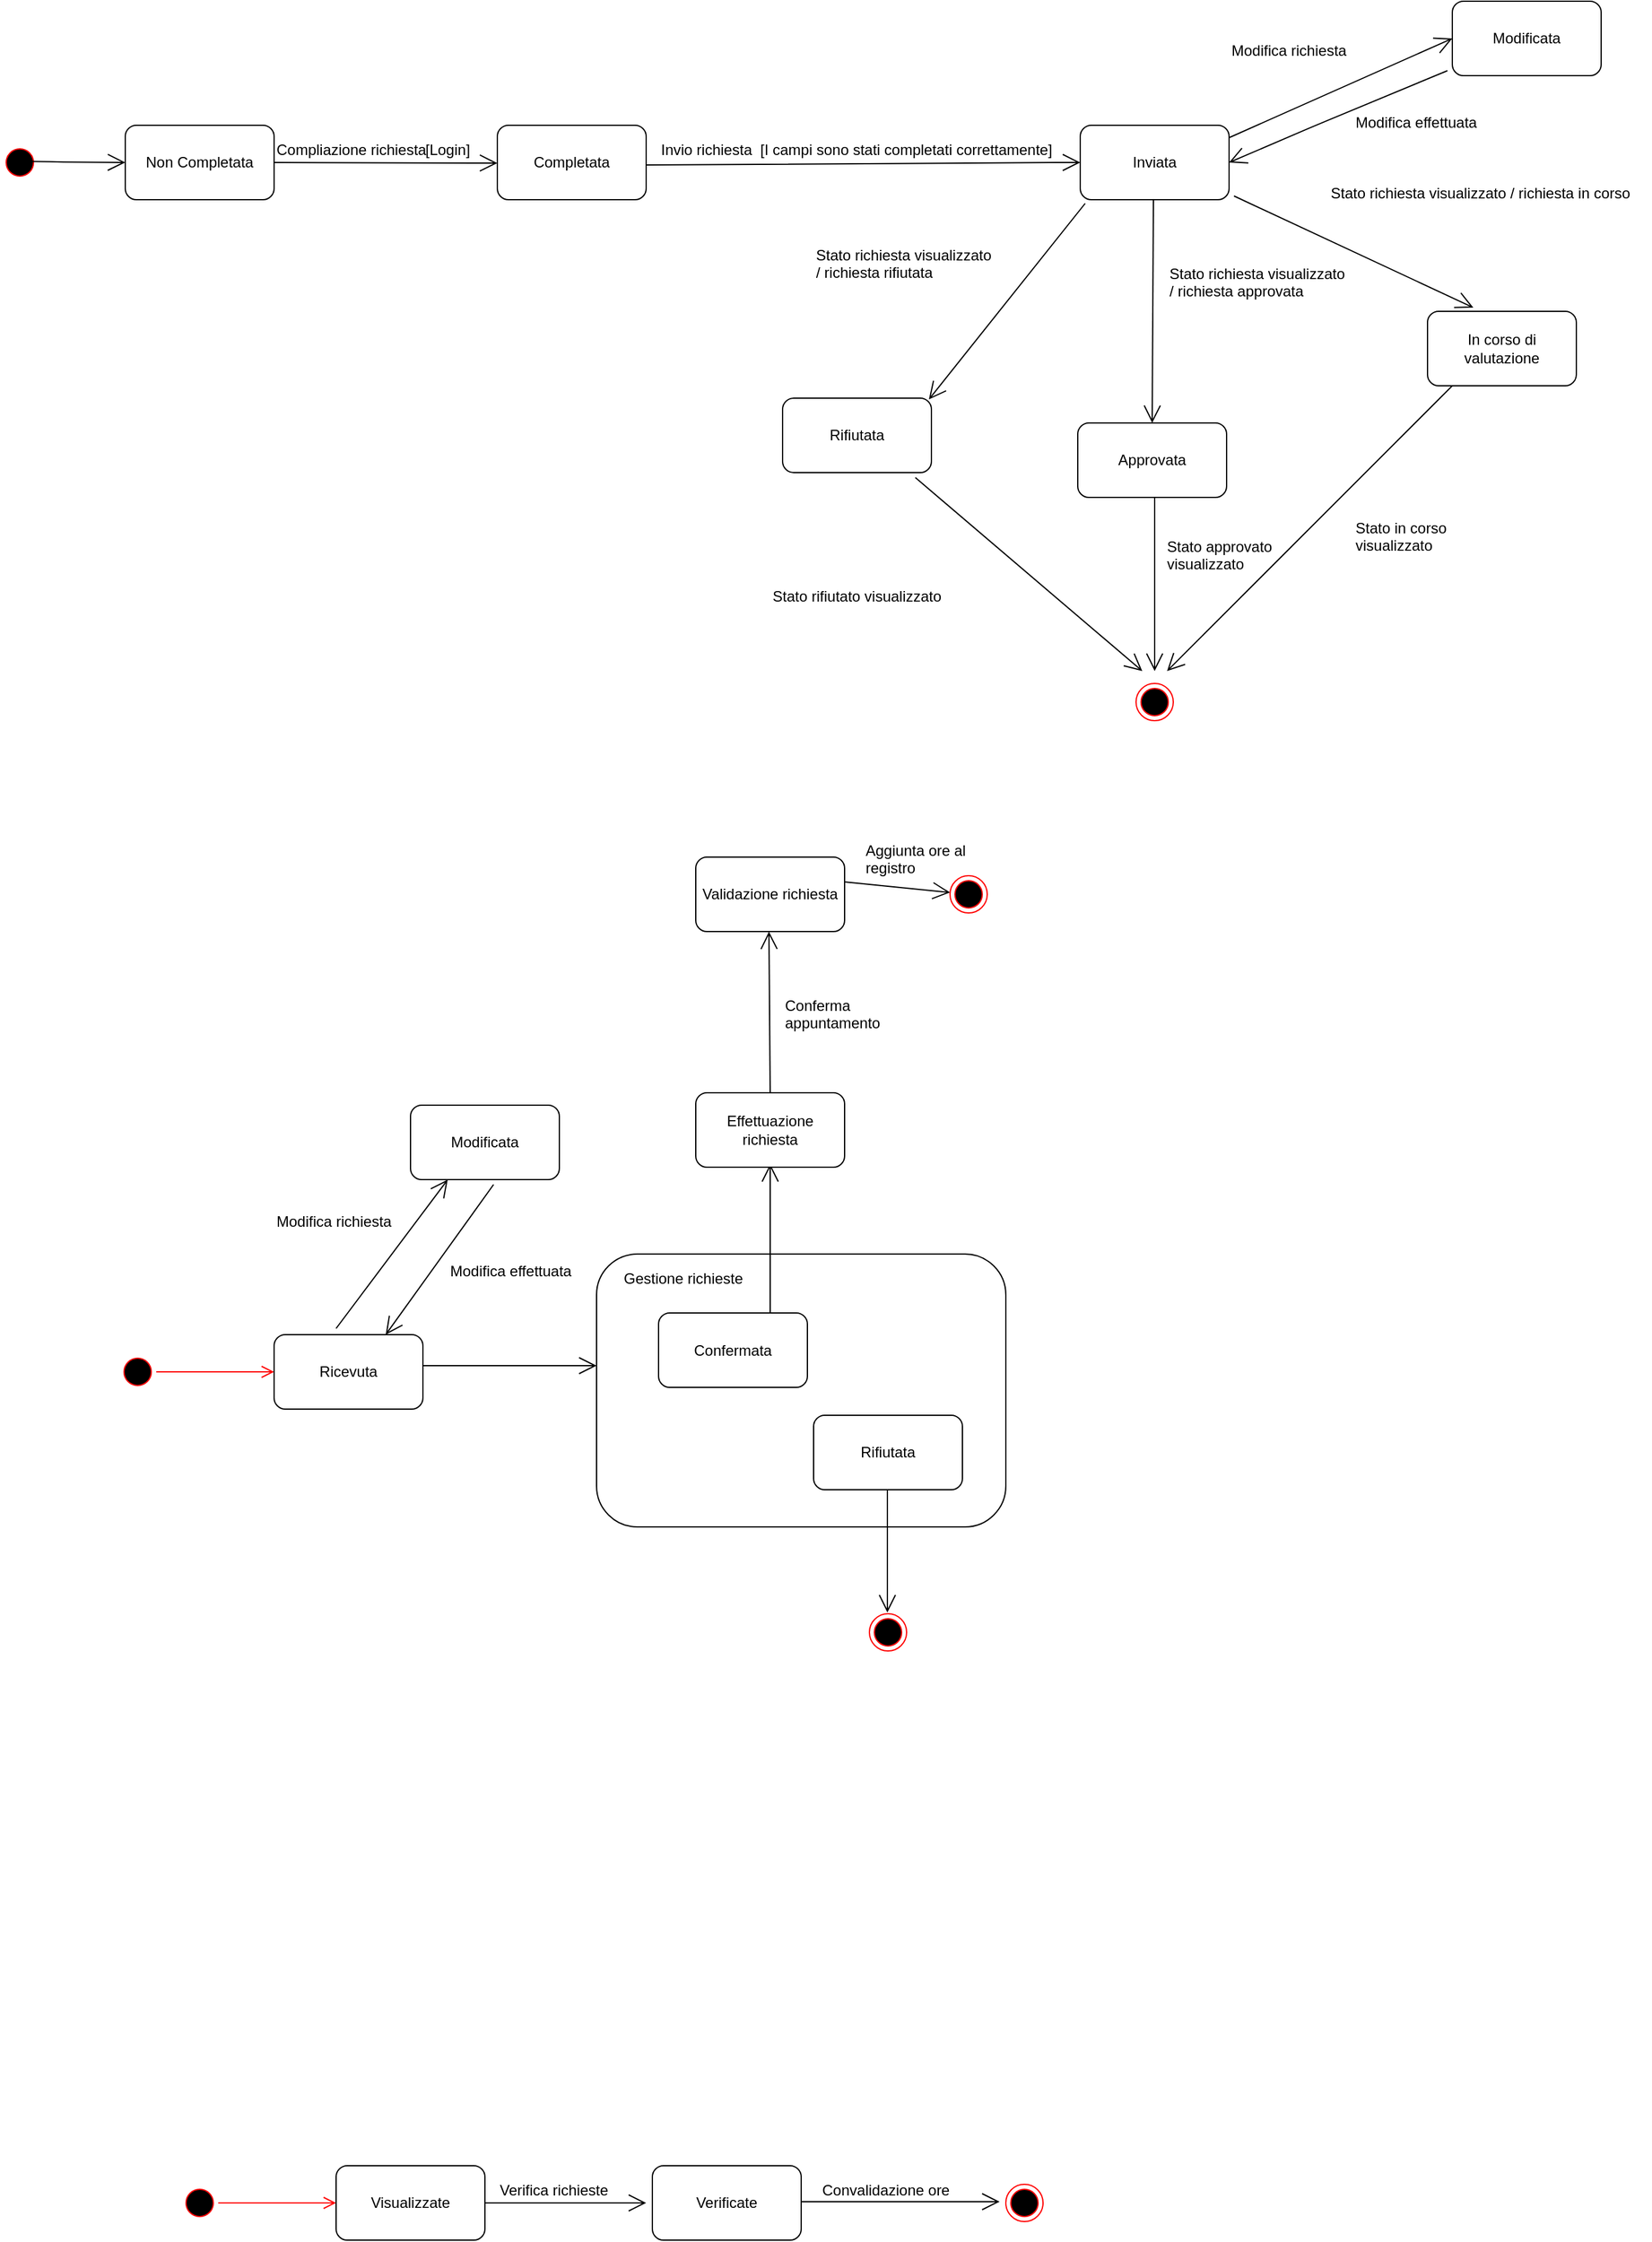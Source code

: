 <mxfile version="12.2.6" type="device" pages="2"><diagram id="lEeCsazOKNLmQiTb0Eu1" name="Page-1"><mxGraphModel dx="1108" dy="450" grid="1" gridSize="10" guides="1" tooltips="1" connect="1" arrows="1" fold="1" page="1" pageScale="1" pageWidth="1920" pageHeight="1200" math="0" shadow="0"><root><mxCell id="0"/><mxCell id="1" parent="0"/><mxCell id="2ZPmjZUIpFZ26d4CHUz2-1" value="" style="ellipse;html=1;shape=startState;fillColor=#000000;strokeColor=#ff0000;" vertex="1" parent="1"><mxGeometry x="30" y="615" width="30" height="30" as="geometry"/></mxCell><mxCell id="2ZPmjZUIpFZ26d4CHUz2-5" value="Non Completata" style="rounded=1;whiteSpace=wrap;html=1;" vertex="1" parent="1"><mxGeometry x="130" y="600" width="120" height="60" as="geometry"/></mxCell><mxCell id="2ZPmjZUIpFZ26d4CHUz2-7" value="Inviata" style="rounded=1;whiteSpace=wrap;html=1;" vertex="1" parent="1"><mxGeometry x="900" y="600" width="120" height="60" as="geometry"/></mxCell><mxCell id="2ZPmjZUIpFZ26d4CHUz2-11" value="Compliazione richiesta" style="text;html=1;resizable=0;points=[];autosize=1;align=left;verticalAlign=top;spacingTop=-4;" vertex="1" parent="1"><mxGeometry x="250" y="610" width="140" height="20" as="geometry"/></mxCell><mxCell id="2ZPmjZUIpFZ26d4CHUz2-14" value="[Login]" style="text;html=1;resizable=0;points=[];autosize=1;align=left;verticalAlign=top;spacingTop=-4;" vertex="1" parent="1"><mxGeometry x="370" y="610" width="50" height="20" as="geometry"/></mxCell><mxCell id="2ZPmjZUIpFZ26d4CHUz2-15" value="Completata" style="rounded=1;whiteSpace=wrap;html=1;" vertex="1" parent="1"><mxGeometry x="430" y="600" width="120" height="60" as="geometry"/></mxCell><mxCell id="2ZPmjZUIpFZ26d4CHUz2-17" value="Invio richiesta" style="text;html=1;resizable=0;points=[];autosize=1;align=left;verticalAlign=top;spacingTop=-4;rotation=0;" vertex="1" parent="1"><mxGeometry x="560" y="610" width="90" height="20" as="geometry"/></mxCell><mxCell id="2ZPmjZUIpFZ26d4CHUz2-18" value="[I campi sono stati completati correttamente]" style="text;html=1;resizable=0;points=[];autosize=1;align=left;verticalAlign=top;spacingTop=-4;rotation=0;" vertex="1" parent="1"><mxGeometry x="640" y="610" width="250" height="20" as="geometry"/></mxCell><mxCell id="2ZPmjZUIpFZ26d4CHUz2-23" value="Stato richiesta visualizzato / richiesta in corso" style="text;html=1;resizable=0;points=[];autosize=1;align=left;verticalAlign=top;spacingTop=-4;rotation=0;" vertex="1" parent="1"><mxGeometry x="1100" y="645" width="260" height="20" as="geometry"/></mxCell><mxCell id="2ZPmjZUIpFZ26d4CHUz2-25" value="Stato richiesta visualizzato &lt;br&gt;/ richiesta approvata" style="text;html=1;resizable=0;points=[];autosize=1;align=left;verticalAlign=top;spacingTop=-4;" vertex="1" parent="1"><mxGeometry x="970" y="710" width="160" height="30" as="geometry"/></mxCell><mxCell id="2ZPmjZUIpFZ26d4CHUz2-28" value="Stato richiesta visualizzato &lt;br&gt;/ richiesta rifiutata" style="text;html=1;resizable=0;points=[];autosize=1;align=left;verticalAlign=top;spacingTop=-4;" vertex="1" parent="1"><mxGeometry x="685" y="695" width="160" height="30" as="geometry"/></mxCell><mxCell id="2ZPmjZUIpFZ26d4CHUz2-29" value="Rifiutata" style="rounded=1;whiteSpace=wrap;html=1;" vertex="1" parent="1"><mxGeometry x="660" y="820" width="120" height="60" as="geometry"/></mxCell><mxCell id="2ZPmjZUIpFZ26d4CHUz2-30" value="Approvata" style="rounded=1;whiteSpace=wrap;html=1;" vertex="1" parent="1"><mxGeometry x="898" y="840" width="120" height="60" as="geometry"/></mxCell><mxCell id="2ZPmjZUIpFZ26d4CHUz2-31" value="In corso di valutazione" style="rounded=1;whiteSpace=wrap;html=1;" vertex="1" parent="1"><mxGeometry x="1180" y="750" width="120" height="60" as="geometry"/></mxCell><mxCell id="2ZPmjZUIpFZ26d4CHUz2-33" value="Stato rifiutato visualizzato" style="text;html=1;resizable=0;points=[];autosize=1;align=left;verticalAlign=top;spacingTop=-4;" vertex="1" parent="1"><mxGeometry x="650" y="970" width="150" height="20" as="geometry"/></mxCell><mxCell id="2ZPmjZUIpFZ26d4CHUz2-35" value="Stato approvato &lt;br&gt;visualizzato" style="text;html=1;resizable=0;points=[];autosize=1;align=left;verticalAlign=top;spacingTop=-4;" vertex="1" parent="1"><mxGeometry x="968" y="930" width="100" height="30" as="geometry"/></mxCell><mxCell id="2ZPmjZUIpFZ26d4CHUz2-36" value="Stato in corso&lt;br&gt;visualizzato" style="text;html=1;resizable=0;points=[];autosize=1;align=left;verticalAlign=top;spacingTop=-4;" vertex="1" parent="1"><mxGeometry x="1120" y="915" width="90" height="30" as="geometry"/></mxCell><mxCell id="2ZPmjZUIpFZ26d4CHUz2-38" value="" style="ellipse;html=1;shape=endState;fillColor=#000000;strokeColor=#ff0000;" vertex="1" parent="1"><mxGeometry x="945" y="1050" width="30" height="30" as="geometry"/></mxCell><mxCell id="2ZPmjZUIpFZ26d4CHUz2-42" value="" style="endArrow=open;endFill=1;endSize=12;html=1;" edge="1" parent="1"><mxGeometry width="160" relative="1" as="geometry"><mxPoint x="1020" y="610" as="sourcePoint"/><mxPoint x="1200" y="530" as="targetPoint"/></mxGeometry></mxCell><mxCell id="2ZPmjZUIpFZ26d4CHUz2-43" value="Modificata" style="rounded=1;whiteSpace=wrap;html=1;" vertex="1" parent="1"><mxGeometry x="1200" y="500" width="120" height="60" as="geometry"/></mxCell><mxCell id="2ZPmjZUIpFZ26d4CHUz2-44" value="Modifica richiesta" style="text;html=1;resizable=0;points=[];autosize=1;align=left;verticalAlign=top;spacingTop=-4;rotation=0;" vertex="1" parent="1"><mxGeometry x="1020" y="530" width="110" height="20" as="geometry"/></mxCell><mxCell id="2ZPmjZUIpFZ26d4CHUz2-46" value="" style="endArrow=open;endFill=1;endSize=12;html=1;exitX=-0.033;exitY=0.933;exitDx=0;exitDy=0;exitPerimeter=0;entryX=1;entryY=0.5;entryDx=0;entryDy=0;" edge="1" parent="1" source="2ZPmjZUIpFZ26d4CHUz2-43" target="2ZPmjZUIpFZ26d4CHUz2-7"><mxGeometry width="160" relative="1" as="geometry"><mxPoint x="1130" y="590" as="sourcePoint"/><mxPoint x="1040" y="630" as="targetPoint"/><Array as="points"><mxPoint x="1090" y="600"/></Array></mxGeometry></mxCell><mxCell id="2ZPmjZUIpFZ26d4CHUz2-47" value="Modifica effettuata" style="text;html=1;resizable=0;points=[];autosize=1;align=left;verticalAlign=top;spacingTop=-4;" vertex="1" parent="1"><mxGeometry x="1120" y="587.5" width="110" height="20" as="geometry"/></mxCell><mxCell id="2ZPmjZUIpFZ26d4CHUz2-51" value="" style="endArrow=open;endFill=1;endSize=12;html=1;entryX=0;entryY=0.5;entryDx=0;entryDy=0;" edge="1" parent="1" target="2ZPmjZUIpFZ26d4CHUz2-5"><mxGeometry width="160" relative="1" as="geometry"><mxPoint x="45" y="629" as="sourcePoint"/><mxPoint x="105" y="629" as="targetPoint"/><Array as="points"><mxPoint x="70" y="629.5"/></Array></mxGeometry></mxCell><mxCell id="2ZPmjZUIpFZ26d4CHUz2-52" value="" style="endArrow=open;endFill=1;endSize=12;html=1;" edge="1" parent="1"><mxGeometry width="160" relative="1" as="geometry"><mxPoint x="250" y="630" as="sourcePoint"/><mxPoint x="430" y="630.5" as="targetPoint"/></mxGeometry></mxCell><mxCell id="2ZPmjZUIpFZ26d4CHUz2-53" value="" style="endArrow=open;endFill=1;endSize=12;html=1;entryX=0;entryY=0.5;entryDx=0;entryDy=0;" edge="1" parent="1" target="2ZPmjZUIpFZ26d4CHUz2-7"><mxGeometry width="160" relative="1" as="geometry"><mxPoint x="550" y="632" as="sourcePoint"/><mxPoint x="710" y="632" as="targetPoint"/><Array as="points"><mxPoint x="890" y="630"/></Array></mxGeometry></mxCell><mxCell id="2ZPmjZUIpFZ26d4CHUz2-54" value="" style="endArrow=open;endFill=1;endSize=12;html=1;entryX=0.983;entryY=0.017;entryDx=0;entryDy=0;entryPerimeter=0;exitX=0.033;exitY=1.05;exitDx=0;exitDy=0;exitPerimeter=0;" edge="1" parent="1" source="2ZPmjZUIpFZ26d4CHUz2-7" target="2ZPmjZUIpFZ26d4CHUz2-29"><mxGeometry width="160" relative="1" as="geometry"><mxPoint x="890" y="720" as="sourcePoint"/><mxPoint x="830" y="860" as="targetPoint"/></mxGeometry></mxCell><mxCell id="2ZPmjZUIpFZ26d4CHUz2-57" value="" style="endArrow=open;endFill=1;endSize=12;html=1;entryX=0.5;entryY=0;entryDx=0;entryDy=0;" edge="1" parent="1" target="2ZPmjZUIpFZ26d4CHUz2-30"><mxGeometry width="160" relative="1" as="geometry"><mxPoint x="959" y="660" as="sourcePoint"/><mxPoint x="959" y="770" as="targetPoint"/></mxGeometry></mxCell><mxCell id="2ZPmjZUIpFZ26d4CHUz2-58" value="" style="endArrow=open;endFill=1;endSize=12;html=1;entryX=0.308;entryY=-0.05;entryDx=0;entryDy=0;entryPerimeter=0;exitX=1.033;exitY=0.95;exitDx=0;exitDy=0;exitPerimeter=0;" edge="1" parent="1" source="2ZPmjZUIpFZ26d4CHUz2-7" target="2ZPmjZUIpFZ26d4CHUz2-31"><mxGeometry width="160" relative="1" as="geometry"><mxPoint x="1060" y="687" as="sourcePoint"/><mxPoint x="1220" y="687" as="targetPoint"/></mxGeometry></mxCell><mxCell id="2ZPmjZUIpFZ26d4CHUz2-59" value="" style="endArrow=open;endFill=1;endSize=12;html=1;" edge="1" parent="1"><mxGeometry width="160" relative="1" as="geometry"><mxPoint x="1200" y="810" as="sourcePoint"/><mxPoint x="970" y="1040" as="targetPoint"/></mxGeometry></mxCell><mxCell id="2ZPmjZUIpFZ26d4CHUz2-60" value="" style="endArrow=open;endFill=1;endSize=12;html=1;exitX=0.892;exitY=1.067;exitDx=0;exitDy=0;exitPerimeter=0;" edge="1" parent="1" source="2ZPmjZUIpFZ26d4CHUz2-29"><mxGeometry width="160" relative="1" as="geometry"><mxPoint x="705" y="890" as="sourcePoint"/><mxPoint x="950" y="1040" as="targetPoint"/></mxGeometry></mxCell><mxCell id="2ZPmjZUIpFZ26d4CHUz2-61" value="" style="endArrow=open;endFill=1;endSize=12;html=1;" edge="1" parent="1"><mxGeometry width="160" relative="1" as="geometry"><mxPoint x="960" y="900" as="sourcePoint"/><mxPoint x="960" y="1040" as="targetPoint"/></mxGeometry></mxCell><mxCell id="2ZPmjZUIpFZ26d4CHUz2-63" value="" style="ellipse;html=1;shape=startState;fillColor=#000000;strokeColor=#ff0000;" vertex="1" parent="1"><mxGeometry x="125" y="1590" width="30" height="30" as="geometry"/></mxCell><mxCell id="2ZPmjZUIpFZ26d4CHUz2-64" value="" style="edgeStyle=orthogonalEdgeStyle;html=1;verticalAlign=bottom;endArrow=open;endSize=8;strokeColor=#ff0000;" edge="1" source="2ZPmjZUIpFZ26d4CHUz2-63" parent="1"><mxGeometry relative="1" as="geometry"><mxPoint x="250" y="1605" as="targetPoint"/></mxGeometry></mxCell><mxCell id="2ZPmjZUIpFZ26d4CHUz2-65" value="Ricevuta" style="rounded=1;whiteSpace=wrap;html=1;" vertex="1" parent="1"><mxGeometry x="250" y="1575" width="120" height="60" as="geometry"/></mxCell><mxCell id="2ZPmjZUIpFZ26d4CHUz2-66" value="" style="endArrow=open;endFill=1;endSize=12;html=1;" edge="1" parent="1"><mxGeometry width="160" relative="1" as="geometry"><mxPoint x="370" y="1600" as="sourcePoint"/><mxPoint x="510" y="1600" as="targetPoint"/></mxGeometry></mxCell><mxCell id="2ZPmjZUIpFZ26d4CHUz2-68" value="Confermata" style="rounded=1;whiteSpace=wrap;html=1;" vertex="1" parent="1"><mxGeometry x="565" y="1560" width="120" height="60" as="geometry"/></mxCell><mxCell id="2ZPmjZUIpFZ26d4CHUz2-69" value="Rifiutata" style="rounded=1;whiteSpace=wrap;html=1;" vertex="1" parent="1"><mxGeometry x="675" y="1635" width="120" height="60" as="geometry"/></mxCell><mxCell id="2ZPmjZUIpFZ26d4CHUz2-71" value="Modificata" style="rounded=1;whiteSpace=wrap;html=1;" vertex="1" parent="1"><mxGeometry x="540" y="1575" width="120" height="60" as="geometry"/></mxCell><mxCell id="2ZPmjZUIpFZ26d4CHUz2-73" value="" style="rounded=1;whiteSpace=wrap;html=1;" vertex="1" parent="1"><mxGeometry x="510" y="1510" width="330" height="220" as="geometry"/></mxCell><mxCell id="2ZPmjZUIpFZ26d4CHUz2-74" value="Gestione richieste" style="text;html=1;resizable=0;points=[];autosize=1;align=left;verticalAlign=top;spacingTop=-4;" vertex="1" parent="1"><mxGeometry x="530" y="1520" width="110" height="20" as="geometry"/></mxCell><mxCell id="2ZPmjZUIpFZ26d4CHUz2-75" value="Confermata" style="rounded=1;whiteSpace=wrap;html=1;" vertex="1" parent="1"><mxGeometry x="560" y="1557.5" width="120" height="60" as="geometry"/></mxCell><mxCell id="2ZPmjZUIpFZ26d4CHUz2-76" value="Rifiutata" style="rounded=1;whiteSpace=wrap;html=1;" vertex="1" parent="1"><mxGeometry x="685" y="1640" width="120" height="60" as="geometry"/></mxCell><mxCell id="2ZPmjZUIpFZ26d4CHUz2-78" value="Modificata" style="rounded=1;whiteSpace=wrap;html=1;" vertex="1" parent="1"><mxGeometry x="360" y="1390" width="120" height="60" as="geometry"/></mxCell><mxCell id="2ZPmjZUIpFZ26d4CHUz2-80" value="" style="endArrow=open;endFill=1;endSize=12;html=1;entryX=0.25;entryY=1;entryDx=0;entryDy=0;" edge="1" parent="1" target="2ZPmjZUIpFZ26d4CHUz2-78"><mxGeometry width="160" relative="1" as="geometry"><mxPoint x="300" y="1570" as="sourcePoint"/><mxPoint x="360" y="1500" as="targetPoint"/></mxGeometry></mxCell><mxCell id="2ZPmjZUIpFZ26d4CHUz2-81" value="" style="endArrow=open;endFill=1;endSize=12;html=1;exitX=0.558;exitY=1.067;exitDx=0;exitDy=0;exitPerimeter=0;" edge="1" parent="1" source="2ZPmjZUIpFZ26d4CHUz2-78"><mxGeometry width="160" relative="1" as="geometry"><mxPoint x="370" y="1505" as="sourcePoint"/><mxPoint x="340" y="1575" as="targetPoint"/></mxGeometry></mxCell><mxCell id="2ZPmjZUIpFZ26d4CHUz2-83" value="" style="endArrow=open;endFill=1;endSize=12;html=1;" edge="1" parent="1"><mxGeometry width="160" relative="1" as="geometry"><mxPoint x="744.5" y="1700" as="sourcePoint"/><mxPoint x="744.5" y="1799" as="targetPoint"/></mxGeometry></mxCell><mxCell id="2ZPmjZUIpFZ26d4CHUz2-84" value="" style="ellipse;html=1;shape=endState;fillColor=#000000;strokeColor=#ff0000;" vertex="1" parent="1"><mxGeometry x="730" y="1800" width="30" height="30" as="geometry"/></mxCell><mxCell id="2ZPmjZUIpFZ26d4CHUz2-85" value="" style="endArrow=open;endFill=1;endSize=12;html=1;" edge="1" parent="1"><mxGeometry width="160" relative="1" as="geometry"><mxPoint x="650" y="1557.5" as="sourcePoint"/><mxPoint x="650" y="1437.5" as="targetPoint"/></mxGeometry></mxCell><mxCell id="2ZPmjZUIpFZ26d4CHUz2-86" value="Effettuazione&lt;br&gt;richiesta" style="rounded=1;whiteSpace=wrap;html=1;" vertex="1" parent="1"><mxGeometry x="590" y="1380" width="120" height="60" as="geometry"/></mxCell><mxCell id="2ZPmjZUIpFZ26d4CHUz2-88" value="" style="endArrow=open;endFill=1;endSize=12;html=1;exitX=0.5;exitY=0;exitDx=0;exitDy=0;" edge="1" parent="1" source="2ZPmjZUIpFZ26d4CHUz2-86"><mxGeometry width="160" relative="1" as="geometry"><mxPoint x="649" y="1360" as="sourcePoint"/><mxPoint x="649" y="1250" as="targetPoint"/></mxGeometry></mxCell><mxCell id="2ZPmjZUIpFZ26d4CHUz2-89" value="Validazione richiesta" style="rounded=1;whiteSpace=wrap;html=1;" vertex="1" parent="1"><mxGeometry x="590" y="1190" width="120" height="60" as="geometry"/></mxCell><mxCell id="2ZPmjZUIpFZ26d4CHUz2-91" value="" style="endArrow=open;endFill=1;endSize=12;html=1;" edge="1" parent="1" target="2ZPmjZUIpFZ26d4CHUz2-92"><mxGeometry width="160" relative="1" as="geometry"><mxPoint x="710" y="1210" as="sourcePoint"/><mxPoint x="810" y="1220" as="targetPoint"/></mxGeometry></mxCell><mxCell id="2ZPmjZUIpFZ26d4CHUz2-92" value="" style="ellipse;html=1;shape=endState;fillColor=#000000;strokeColor=#ff0000;" vertex="1" parent="1"><mxGeometry x="795" y="1205" width="30" height="30" as="geometry"/></mxCell><mxCell id="SHhW9aUoS6uHjp9jApc3-1" value="Modifica effettuata" style="text;html=1;" vertex="1" parent="1"><mxGeometry x="390" y="1510" width="120" height="30" as="geometry"/></mxCell><mxCell id="SHhW9aUoS6uHjp9jApc3-2" value="Modifica richiesta" style="text;html=1;" vertex="1" parent="1"><mxGeometry x="250" y="1470" width="120" height="30" as="geometry"/></mxCell><mxCell id="SHhW9aUoS6uHjp9jApc3-4" value="Conferma &lt;br&gt;appuntamento&lt;br&gt;" style="text;html=1;resizable=0;points=[];autosize=1;align=left;verticalAlign=top;spacingTop=-4;" vertex="1" parent="1"><mxGeometry x="660" y="1300" width="90" height="30" as="geometry"/></mxCell><mxCell id="SHhW9aUoS6uHjp9jApc3-7" value="" style="ellipse;html=1;shape=startState;fillColor=#000000;strokeColor=#ff0000;" vertex="1" parent="1"><mxGeometry x="175" y="2260" width="30" height="30" as="geometry"/></mxCell><mxCell id="SHhW9aUoS6uHjp9jApc3-8" value="" style="edgeStyle=orthogonalEdgeStyle;html=1;verticalAlign=bottom;endArrow=open;endSize=8;strokeColor=#ff0000;" edge="1" source="SHhW9aUoS6uHjp9jApc3-7" parent="1"><mxGeometry relative="1" as="geometry"><mxPoint x="300" y="2275" as="targetPoint"/></mxGeometry></mxCell><mxCell id="SHhW9aUoS6uHjp9jApc3-9" value="Visualizzate" style="rounded=1;whiteSpace=wrap;html=1;" vertex="1" parent="1"><mxGeometry x="300" y="2245" width="120" height="60" as="geometry"/></mxCell><mxCell id="SHhW9aUoS6uHjp9jApc3-11" value="" style="endArrow=open;endFill=1;endSize=12;html=1;" edge="1" parent="1"><mxGeometry width="160" relative="1" as="geometry"><mxPoint x="420" y="2275" as="sourcePoint"/><mxPoint x="550" y="2275" as="targetPoint"/></mxGeometry></mxCell><mxCell id="SHhW9aUoS6uHjp9jApc3-12" value="Verificate" style="rounded=1;whiteSpace=wrap;html=1;" vertex="1" parent="1"><mxGeometry x="555" y="2245" width="120" height="60" as="geometry"/></mxCell><mxCell id="SHhW9aUoS6uHjp9jApc3-13" value="" style="endArrow=open;endFill=1;endSize=12;html=1;" edge="1" parent="1"><mxGeometry width="160" relative="1" as="geometry"><mxPoint x="675" y="2274" as="sourcePoint"/><mxPoint x="835" y="2274" as="targetPoint"/></mxGeometry></mxCell><mxCell id="SHhW9aUoS6uHjp9jApc3-14" value="Convalidazione ore" style="text;html=1;resizable=0;points=[];autosize=1;align=left;verticalAlign=top;spacingTop=-4;" vertex="1" parent="1"><mxGeometry x="690" y="2255" width="120" height="20" as="geometry"/></mxCell><mxCell id="SHhW9aUoS6uHjp9jApc3-15" value="" style="ellipse;html=1;shape=endState;fillColor=#000000;strokeColor=#ff0000;" vertex="1" parent="1"><mxGeometry x="840" y="2260" width="30" height="30" as="geometry"/></mxCell><mxCell id="SHhW9aUoS6uHjp9jApc3-16" value="Verifica richieste" style="text;html=1;resizable=0;points=[];autosize=1;align=left;verticalAlign=top;spacingTop=-4;" vertex="1" parent="1"><mxGeometry x="430" y="2255" width="100" height="20" as="geometry"/></mxCell><mxCell id="SHhW9aUoS6uHjp9jApc3-17" value="Aggiunta ore al&amp;nbsp;&lt;br&gt;registro" style="text;html=1;resizable=0;points=[];autosize=1;align=left;verticalAlign=top;spacingTop=-4;" vertex="1" parent="1"><mxGeometry x="725" y="1175" width="100" height="30" as="geometry"/></mxCell></root></mxGraphModel></diagram><diagram id="LH544FgP55Jk04zXCPfo" name="Page-2"><mxGraphModel dx="465" dy="441" grid="1" gridSize="10" guides="1" tooltips="1" connect="1" arrows="1" fold="1" page="1" pageScale="1" pageWidth="1920" pageHeight="1200" math="0" shadow="0"><root><mxCell id="9gjfvTopvpnOFdXeRM9x-0"/><mxCell id="9gjfvTopvpnOFdXeRM9x-1" parent="9gjfvTopvpnOFdXeRM9x-0"/></root></mxGraphModel></diagram></mxfile>